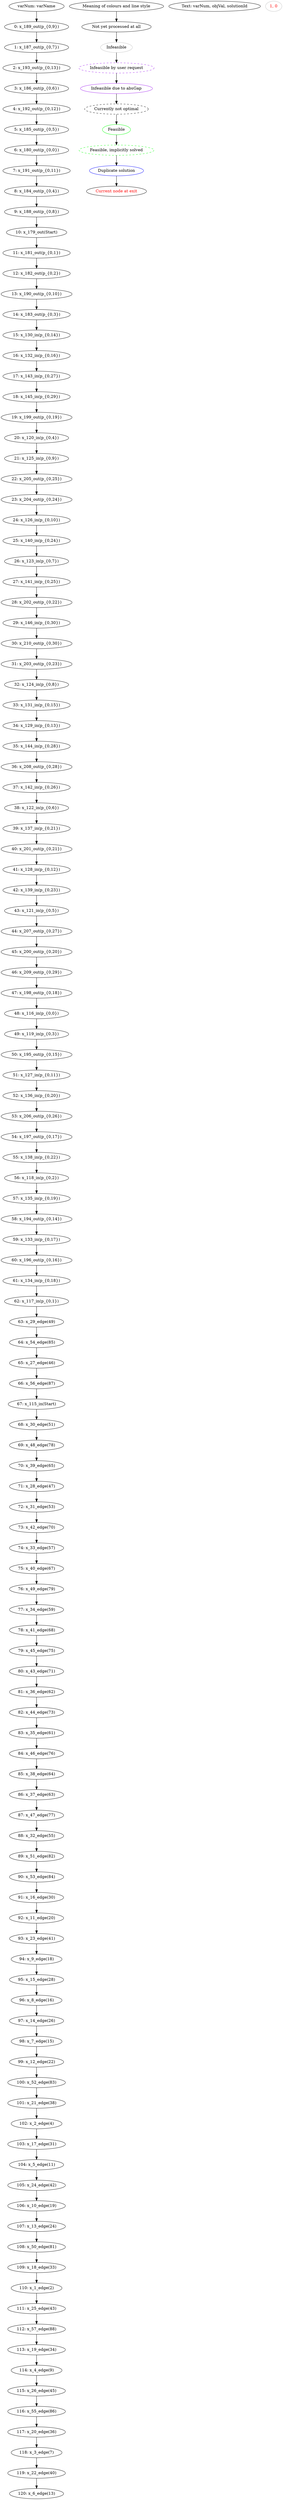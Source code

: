 digraph g {
legend_varNames [ label="varNum: varName" ]
legend_varNames_0 [ label="0: x_189_out(p_{0,9})" ]
legend_varNames_1 [ label="1: x_187_out(p_{0,7})" ]
legend_varNames_2 [ label="2: x_193_out(p_{0,13})" ]
legend_varNames_3 [ label="3: x_186_out(p_{0,6})" ]
legend_varNames_4 [ label="4: x_192_out(p_{0,12})" ]
legend_varNames_5 [ label="5: x_185_out(p_{0,5})" ]
legend_varNames_6 [ label="6: x_180_out(p_{0,0})" ]
legend_varNames_7 [ label="7: x_191_out(p_{0,11})" ]
legend_varNames_8 [ label="8: x_184_out(p_{0,4})" ]
legend_varNames_9 [ label="9: x_188_out(p_{0,8})" ]
legend_varNames_10 [ label="10: x_179_out(Start)" ]
legend_varNames_11 [ label="11: x_181_out(p_{0,1})" ]
legend_varNames_12 [ label="12: x_182_out(p_{0,2})" ]
legend_varNames_13 [ label="13: x_190_out(p_{0,10})" ]
legend_varNames_14 [ label="14: x_183_out(p_{0,3})" ]
legend_varNames_15 [ label="15: x_130_in(p_{0,14})" ]
legend_varNames_16 [ label="16: x_132_in(p_{0,16})" ]
legend_varNames_17 [ label="17: x_143_in(p_{0,27})" ]
legend_varNames_18 [ label="18: x_145_in(p_{0,29})" ]
legend_varNames_19 [ label="19: x_199_out(p_{0,19})" ]
legend_varNames_20 [ label="20: x_120_in(p_{0,4})" ]
legend_varNames_21 [ label="21: x_125_in(p_{0,9})" ]
legend_varNames_22 [ label="22: x_205_out(p_{0,25})" ]
legend_varNames_23 [ label="23: x_204_out(p_{0,24})" ]
legend_varNames_24 [ label="24: x_126_in(p_{0,10})" ]
legend_varNames_25 [ label="25: x_140_in(p_{0,24})" ]
legend_varNames_26 [ label="26: x_123_in(p_{0,7})" ]
legend_varNames_27 [ label="27: x_141_in(p_{0,25})" ]
legend_varNames_28 [ label="28: x_202_out(p_{0,22})" ]
legend_varNames_29 [ label="29: x_146_in(p_{0,30})" ]
legend_varNames_30 [ label="30: x_210_out(p_{0,30})" ]
legend_varNames_31 [ label="31: x_203_out(p_{0,23})" ]
legend_varNames_32 [ label="32: x_124_in(p_{0,8})" ]
legend_varNames_33 [ label="33: x_131_in(p_{0,15})" ]
legend_varNames_34 [ label="34: x_129_in(p_{0,13})" ]
legend_varNames_35 [ label="35: x_144_in(p_{0,28})" ]
legend_varNames_36 [ label="36: x_208_out(p_{0,28})" ]
legend_varNames_37 [ label="37: x_142_in(p_{0,26})" ]
legend_varNames_38 [ label="38: x_122_in(p_{0,6})" ]
legend_varNames_39 [ label="39: x_137_in(p_{0,21})" ]
legend_varNames_40 [ label="40: x_201_out(p_{0,21})" ]
legend_varNames_41 [ label="41: x_128_in(p_{0,12})" ]
legend_varNames_42 [ label="42: x_139_in(p_{0,23})" ]
legend_varNames_43 [ label="43: x_121_in(p_{0,5})" ]
legend_varNames_44 [ label="44: x_207_out(p_{0,27})" ]
legend_varNames_45 [ label="45: x_200_out(p_{0,20})" ]
legend_varNames_46 [ label="46: x_209_out(p_{0,29})" ]
legend_varNames_47 [ label="47: x_198_out(p_{0,18})" ]
legend_varNames_48 [ label="48: x_116_in(p_{0,0})" ]
legend_varNames_49 [ label="49: x_119_in(p_{0,3})" ]
legend_varNames_50 [ label="50: x_195_out(p_{0,15})" ]
legend_varNames_51 [ label="51: x_127_in(p_{0,11})" ]
legend_varNames_52 [ label="52: x_136_in(p_{0,20})" ]
legend_varNames_53 [ label="53: x_206_out(p_{0,26})" ]
legend_varNames_54 [ label="54: x_197_out(p_{0,17})" ]
legend_varNames_55 [ label="55: x_138_in(p_{0,22})" ]
legend_varNames_56 [ label="56: x_118_in(p_{0,2})" ]
legend_varNames_57 [ label="57: x_135_in(p_{0,19})" ]
legend_varNames_58 [ label="58: x_194_out(p_{0,14})" ]
legend_varNames_59 [ label="59: x_133_in(p_{0,17})" ]
legend_varNames_60 [ label="60: x_196_out(p_{0,16})" ]
legend_varNames_61 [ label="61: x_134_in(p_{0,18})" ]
legend_varNames_62 [ label="62: x_117_in(p_{0,1})" ]
legend_varNames_63 [ label="63: x_29_edge(49)" ]
legend_varNames_64 [ label="64: x_54_edge(85)" ]
legend_varNames_65 [ label="65: x_27_edge(46)" ]
legend_varNames_66 [ label="66: x_56_edge(87)" ]
legend_varNames_67 [ label="67: x_115_in(Start)" ]
legend_varNames_68 [ label="68: x_30_edge(51)" ]
legend_varNames_69 [ label="69: x_48_edge(78)" ]
legend_varNames_70 [ label="70: x_39_edge(65)" ]
legend_varNames_71 [ label="71: x_28_edge(47)" ]
legend_varNames_72 [ label="72: x_31_edge(53)" ]
legend_varNames_73 [ label="73: x_42_edge(70)" ]
legend_varNames_74 [ label="74: x_33_edge(57)" ]
legend_varNames_75 [ label="75: x_40_edge(67)" ]
legend_varNames_76 [ label="76: x_49_edge(79)" ]
legend_varNames_77 [ label="77: x_34_edge(59)" ]
legend_varNames_78 [ label="78: x_41_edge(68)" ]
legend_varNames_79 [ label="79: x_45_edge(75)" ]
legend_varNames_80 [ label="80: x_43_edge(71)" ]
legend_varNames_81 [ label="81: x_36_edge(62)" ]
legend_varNames_82 [ label="82: x_44_edge(73)" ]
legend_varNames_83 [ label="83: x_35_edge(61)" ]
legend_varNames_84 [ label="84: x_46_edge(76)" ]
legend_varNames_85 [ label="85: x_38_edge(64)" ]
legend_varNames_86 [ label="86: x_37_edge(63)" ]
legend_varNames_87 [ label="87: x_47_edge(77)" ]
legend_varNames_88 [ label="88: x_32_edge(55)" ]
legend_varNames_89 [ label="89: x_51_edge(82)" ]
legend_varNames_90 [ label="90: x_53_edge(84)" ]
legend_varNames_91 [ label="91: x_16_edge(30)" ]
legend_varNames_92 [ label="92: x_11_edge(20)" ]
legend_varNames_93 [ label="93: x_23_edge(41)" ]
legend_varNames_94 [ label="94: x_9_edge(18)" ]
legend_varNames_95 [ label="95: x_15_edge(28)" ]
legend_varNames_96 [ label="96: x_8_edge(16)" ]
legend_varNames_97 [ label="97: x_14_edge(26)" ]
legend_varNames_98 [ label="98: x_7_edge(15)" ]
legend_varNames_99 [ label="99: x_12_edge(22)" ]
legend_varNames_100 [ label="100: x_52_edge(83)" ]
legend_varNames_101 [ label="101: x_21_edge(38)" ]
legend_varNames_102 [ label="102: x_2_edge(4)" ]
legend_varNames_103 [ label="103: x_17_edge(31)" ]
legend_varNames_104 [ label="104: x_5_edge(11)" ]
legend_varNames_105 [ label="105: x_24_edge(42)" ]
legend_varNames_106 [ label="106: x_10_edge(19)" ]
legend_varNames_107 [ label="107: x_13_edge(24)" ]
legend_varNames_108 [ label="108: x_50_edge(81)" ]
legend_varNames_109 [ label="109: x_18_edge(33)" ]
legend_varNames_110 [ label="110: x_1_edge(2)" ]
legend_varNames_111 [ label="111: x_25_edge(43)" ]
legend_varNames_112 [ label="112: x_57_edge(88)" ]
legend_varNames_113 [ label="113: x_19_edge(34)" ]
legend_varNames_114 [ label="114: x_4_edge(9)" ]
legend_varNames_115 [ label="115: x_26_edge(45)" ]
legend_varNames_116 [ label="116: x_55_edge(86)" ]
legend_varNames_117 [ label="117: x_20_edge(36)" ]
legend_varNames_118 [ label="118: x_3_edge(7)" ]
legend_varNames_119 [ label="119: x_22_edge(40)" ]
legend_varNames_120 [ label="120: x_6_edge(13)" ]
legend_varNames -> legend_varNames_0
legend_varNames_0 -> legend_varNames_1
legend_varNames_1 -> legend_varNames_2
legend_varNames_2 -> legend_varNames_3
legend_varNames_3 -> legend_varNames_4
legend_varNames_4 -> legend_varNames_5
legend_varNames_5 -> legend_varNames_6
legend_varNames_6 -> legend_varNames_7
legend_varNames_7 -> legend_varNames_8
legend_varNames_8 -> legend_varNames_9
legend_varNames_9 -> legend_varNames_10
legend_varNames_10 -> legend_varNames_11
legend_varNames_11 -> legend_varNames_12
legend_varNames_12 -> legend_varNames_13
legend_varNames_13 -> legend_varNames_14
legend_varNames_14 -> legend_varNames_15
legend_varNames_15 -> legend_varNames_16
legend_varNames_16 -> legend_varNames_17
legend_varNames_17 -> legend_varNames_18
legend_varNames_18 -> legend_varNames_19
legend_varNames_19 -> legend_varNames_20
legend_varNames_20 -> legend_varNames_21
legend_varNames_21 -> legend_varNames_22
legend_varNames_22 -> legend_varNames_23
legend_varNames_23 -> legend_varNames_24
legend_varNames_24 -> legend_varNames_25
legend_varNames_25 -> legend_varNames_26
legend_varNames_26 -> legend_varNames_27
legend_varNames_27 -> legend_varNames_28
legend_varNames_28 -> legend_varNames_29
legend_varNames_29 -> legend_varNames_30
legend_varNames_30 -> legend_varNames_31
legend_varNames_31 -> legend_varNames_32
legend_varNames_32 -> legend_varNames_33
legend_varNames_33 -> legend_varNames_34
legend_varNames_34 -> legend_varNames_35
legend_varNames_35 -> legend_varNames_36
legend_varNames_36 -> legend_varNames_37
legend_varNames_37 -> legend_varNames_38
legend_varNames_38 -> legend_varNames_39
legend_varNames_39 -> legend_varNames_40
legend_varNames_40 -> legend_varNames_41
legend_varNames_41 -> legend_varNames_42
legend_varNames_42 -> legend_varNames_43
legend_varNames_43 -> legend_varNames_44
legend_varNames_44 -> legend_varNames_45
legend_varNames_45 -> legend_varNames_46
legend_varNames_46 -> legend_varNames_47
legend_varNames_47 -> legend_varNames_48
legend_varNames_48 -> legend_varNames_49
legend_varNames_49 -> legend_varNames_50
legend_varNames_50 -> legend_varNames_51
legend_varNames_51 -> legend_varNames_52
legend_varNames_52 -> legend_varNames_53
legend_varNames_53 -> legend_varNames_54
legend_varNames_54 -> legend_varNames_55
legend_varNames_55 -> legend_varNames_56
legend_varNames_56 -> legend_varNames_57
legend_varNames_57 -> legend_varNames_58
legend_varNames_58 -> legend_varNames_59
legend_varNames_59 -> legend_varNames_60
legend_varNames_60 -> legend_varNames_61
legend_varNames_61 -> legend_varNames_62
legend_varNames_62 -> legend_varNames_63
legend_varNames_63 -> legend_varNames_64
legend_varNames_64 -> legend_varNames_65
legend_varNames_65 -> legend_varNames_66
legend_varNames_66 -> legend_varNames_67
legend_varNames_67 -> legend_varNames_68
legend_varNames_68 -> legend_varNames_69
legend_varNames_69 -> legend_varNames_70
legend_varNames_70 -> legend_varNames_71
legend_varNames_71 -> legend_varNames_72
legend_varNames_72 -> legend_varNames_73
legend_varNames_73 -> legend_varNames_74
legend_varNames_74 -> legend_varNames_75
legend_varNames_75 -> legend_varNames_76
legend_varNames_76 -> legend_varNames_77
legend_varNames_77 -> legend_varNames_78
legend_varNames_78 -> legend_varNames_79
legend_varNames_79 -> legend_varNames_80
legend_varNames_80 -> legend_varNames_81
legend_varNames_81 -> legend_varNames_82
legend_varNames_82 -> legend_varNames_83
legend_varNames_83 -> legend_varNames_84
legend_varNames_84 -> legend_varNames_85
legend_varNames_85 -> legend_varNames_86
legend_varNames_86 -> legend_varNames_87
legend_varNames_87 -> legend_varNames_88
legend_varNames_88 -> legend_varNames_89
legend_varNames_89 -> legend_varNames_90
legend_varNames_90 -> legend_varNames_91
legend_varNames_91 -> legend_varNames_92
legend_varNames_92 -> legend_varNames_93
legend_varNames_93 -> legend_varNames_94
legend_varNames_94 -> legend_varNames_95
legend_varNames_95 -> legend_varNames_96
legend_varNames_96 -> legend_varNames_97
legend_varNames_97 -> legend_varNames_98
legend_varNames_98 -> legend_varNames_99
legend_varNames_99 -> legend_varNames_100
legend_varNames_100 -> legend_varNames_101
legend_varNames_101 -> legend_varNames_102
legend_varNames_102 -> legend_varNames_103
legend_varNames_103 -> legend_varNames_104
legend_varNames_104 -> legend_varNames_105
legend_varNames_105 -> legend_varNames_106
legend_varNames_106 -> legend_varNames_107
legend_varNames_107 -> legend_varNames_108
legend_varNames_108 -> legend_varNames_109
legend_varNames_109 -> legend_varNames_110
legend_varNames_110 -> legend_varNames_111
legend_varNames_111 -> legend_varNames_112
legend_varNames_112 -> legend_varNames_113
legend_varNames_113 -> legend_varNames_114
legend_varNames_114 -> legend_varNames_115
legend_varNames_115 -> legend_varNames_116
legend_varNames_116 -> legend_varNames_117
legend_varNames_117 -> legend_varNames_118
legend_varNames_118 -> legend_varNames_119
legend_varNames_119 -> legend_varNames_120
legend_colours_0 [ label="Meaning of colours and line style" ]
legend_colours_1 [ label="Not yet processed at all"  ]
legend_colours_0 -> legend_colours_1
legend_colours_2 [ label="Infeasible" color=gray ]
legend_colours_1 -> legend_colours_2
legend_colours_3 [ label="Infeasible by user request" color=purple style=dashed ]
legend_colours_2 -> legend_colours_3
legend_colours_4 [ label="Infeasible due to absGap" color=purple ]
legend_colours_3 -> legend_colours_4
legend_colours_5 [ label="Currently not optimal" style=dashed ]
legend_colours_4 -> legend_colours_5
legend_colours_6 [ label="Feasible" color=green ]
legend_colours_5 -> legend_colours_6
legend_colours_7 [ label="Feasible, implicitly solved" color=green style=dashed ]
legend_colours_6 -> legend_colours_7
legend_colours_8 [ label="Duplicate solution" color=blue ]
legend_colours_7 -> legend_colours_8
legend_colours_9 [ label="Current node at exit" fontcolor=red ]
legend_colours_8 -> legend_colours_9
legend_text [ label="Text: varNum, objVal, solutionId" ]
1 [ label="1, 0" color=gray fontcolor=red ] 
}
